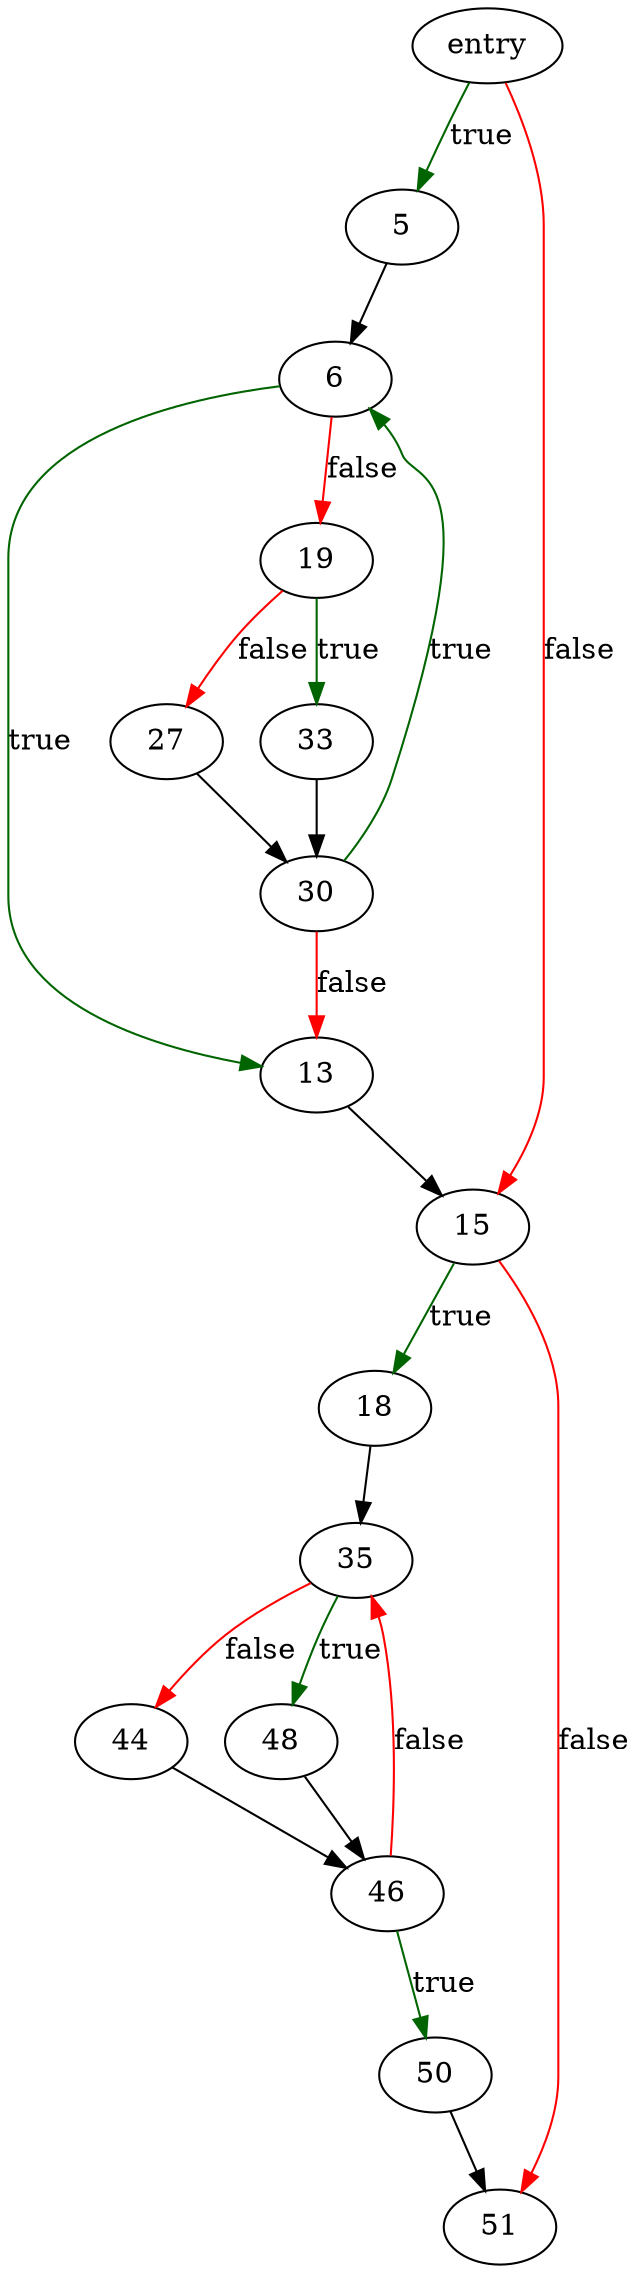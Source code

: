 digraph "print_white_space" {
	// Node definitions.
	0 [label=entry];
	5;
	6;
	13;
	15;
	18;
	19;
	27;
	30;
	33;
	35;
	44;
	46;
	48;
	50;
	51;

	// Edge definitions.
	0 -> 5 [
		color=darkgreen
		label=true
	];
	0 -> 15 [
		color=red
		label=false
	];
	5 -> 6;
	6 -> 13 [
		color=darkgreen
		label=true
	];
	6 -> 19 [
		color=red
		label=false
	];
	13 -> 15;
	15 -> 18 [
		color=darkgreen
		label=true
	];
	15 -> 51 [
		color=red
		label=false
	];
	18 -> 35;
	19 -> 27 [
		color=red
		label=false
	];
	19 -> 33 [
		color=darkgreen
		label=true
	];
	27 -> 30;
	30 -> 6 [
		color=darkgreen
		label=true
	];
	30 -> 13 [
		color=red
		label=false
	];
	33 -> 30;
	35 -> 44 [
		color=red
		label=false
	];
	35 -> 48 [
		color=darkgreen
		label=true
	];
	44 -> 46;
	46 -> 35 [
		color=red
		label=false
	];
	46 -> 50 [
		color=darkgreen
		label=true
	];
	48 -> 46;
	50 -> 51;
}